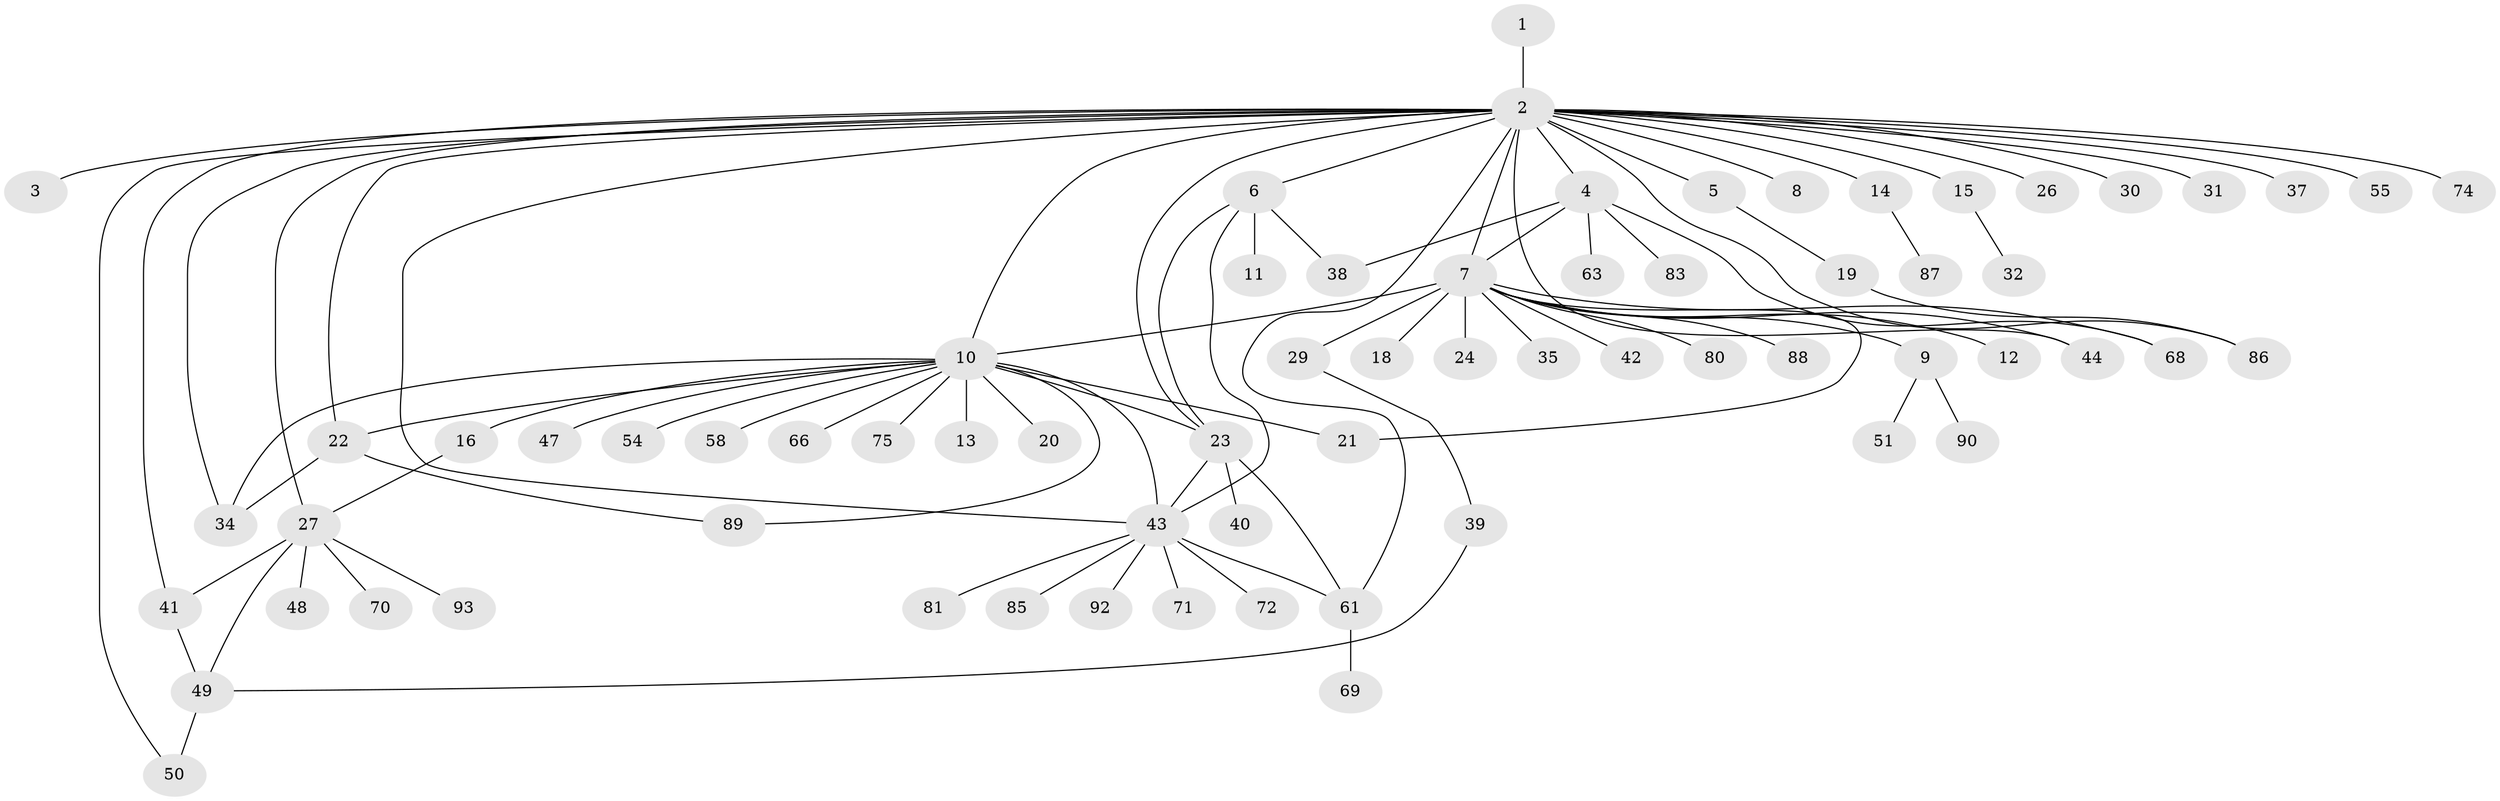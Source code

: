 // original degree distribution, {2: 0.17204301075268819, 28: 0.010752688172043012, 1: 0.5591397849462365, 7: 0.03225806451612903, 3: 0.10752688172043011, 18: 0.010752688172043012, 4: 0.06451612903225806, 12: 0.010752688172043012, 6: 0.010752688172043012, 5: 0.010752688172043012, 10: 0.010752688172043012}
// Generated by graph-tools (version 1.1) at 2025/11/02/27/25 16:11:11]
// undirected, 68 vertices, 90 edges
graph export_dot {
graph [start="1"]
  node [color=gray90,style=filled];
  1 [super="+64"];
  2 [super="+56"];
  3;
  4 [super="+57"];
  5 [super="+62"];
  6 [super="+33"];
  7 [super="+78"];
  8 [super="+59"];
  9 [super="+36"];
  10 [super="+17"];
  11;
  12;
  13;
  14 [super="+53"];
  15 [super="+65"];
  16 [super="+84"];
  18;
  19 [super="+60"];
  20;
  21 [super="+45"];
  22 [super="+76"];
  23 [super="+25"];
  24;
  26;
  27 [super="+28"];
  29 [super="+79"];
  30;
  31;
  32;
  34 [super="+73"];
  35 [super="+46"];
  37;
  38;
  39 [super="+77"];
  40;
  41 [super="+82"];
  42;
  43 [super="+91"];
  44;
  47;
  48;
  49 [super="+67"];
  50 [super="+52"];
  51;
  54;
  55;
  58;
  61;
  63;
  66;
  68;
  69;
  70;
  71;
  72;
  74;
  75;
  80;
  81;
  83;
  85;
  86;
  87;
  88;
  89;
  90;
  92;
  93;
  1 -- 2;
  2 -- 3;
  2 -- 4;
  2 -- 5;
  2 -- 6;
  2 -- 7;
  2 -- 8;
  2 -- 10;
  2 -- 14;
  2 -- 15;
  2 -- 22;
  2 -- 23;
  2 -- 26;
  2 -- 27;
  2 -- 30;
  2 -- 31;
  2 -- 34;
  2 -- 37;
  2 -- 43;
  2 -- 44;
  2 -- 50;
  2 -- 55;
  2 -- 61;
  2 -- 74;
  2 -- 86;
  2 -- 41;
  4 -- 7;
  4 -- 38;
  4 -- 63;
  4 -- 68;
  4 -- 83;
  5 -- 19;
  6 -- 11;
  6 -- 38;
  6 -- 43;
  6 -- 23;
  7 -- 9 [weight=2];
  7 -- 10 [weight=2];
  7 -- 12;
  7 -- 18;
  7 -- 21;
  7 -- 24;
  7 -- 29;
  7 -- 35;
  7 -- 42;
  7 -- 44;
  7 -- 68;
  7 -- 80;
  7 -- 88;
  9 -- 51;
  9 -- 90;
  10 -- 13;
  10 -- 16;
  10 -- 20;
  10 -- 22;
  10 -- 43;
  10 -- 47;
  10 -- 54;
  10 -- 21;
  10 -- 66;
  10 -- 58;
  10 -- 89;
  10 -- 75;
  10 -- 23;
  10 -- 34;
  14 -- 87;
  15 -- 32;
  16 -- 27;
  19 -- 86;
  22 -- 89;
  22 -- 34;
  23 -- 40;
  23 -- 61;
  23 -- 43;
  27 -- 48;
  27 -- 70;
  27 -- 41;
  27 -- 93;
  27 -- 49;
  29 -- 39;
  39 -- 49;
  41 -- 49;
  43 -- 61;
  43 -- 71;
  43 -- 72;
  43 -- 81;
  43 -- 85;
  43 -- 92;
  49 -- 50;
  61 -- 69;
}
